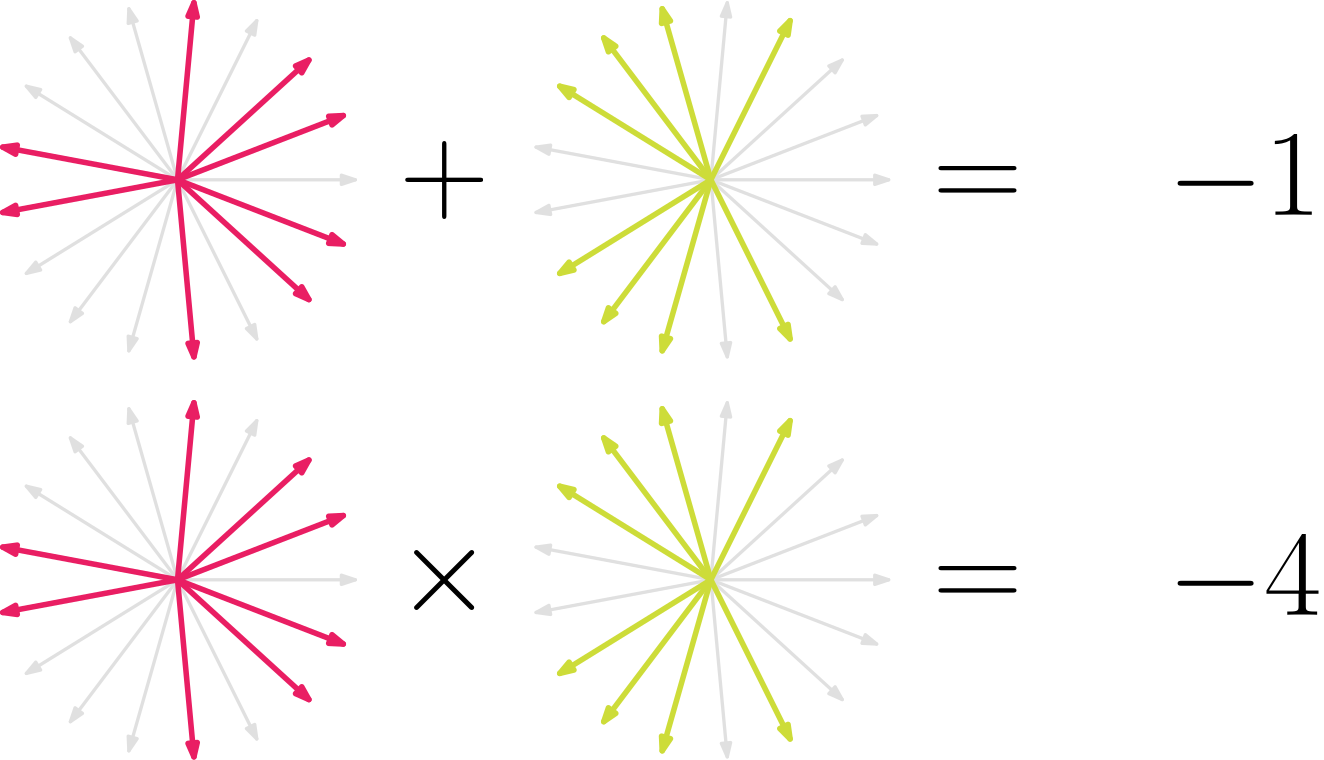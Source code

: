 <?xml version="1.0"?>
<!DOCTYPE ipe SYSTEM "ipe.dtd">
<ipe version="70206" creator="Ipe 7.2.7">
<info created="D:20180614130848" modified="D:20180824135811"/>
<ipestyle name="basic">
<symbol name="arrow/arc(spx)">
<path stroke="sym-stroke" fill="sym-stroke" pen="sym-pen">
0 0 m
-1 0.333 l
-1 -0.333 l
h
</path>
</symbol>
<symbol name="arrow/farc(spx)">
<path stroke="sym-stroke" fill="white" pen="sym-pen">
0 0 m
-1 0.333 l
-1 -0.333 l
h
</path>
</symbol>
<symbol name="arrow/ptarc(spx)">
<path stroke="sym-stroke" fill="sym-stroke" pen="sym-pen">
0 0 m
-1 0.333 l
-0.8 0 l
-1 -0.333 l
h
</path>
</symbol>
<symbol name="arrow/fptarc(spx)">
<path stroke="sym-stroke" fill="white" pen="sym-pen">
0 0 m
-1 0.333 l
-0.8 0 l
-1 -0.333 l
h
</path>
</symbol>
<symbol name="mark/circle(sx)" transformations="translations">
<path fill="sym-stroke">
0.6 0 0 0.6 0 0 e
0.4 0 0 0.4 0 0 e
</path>
</symbol>
<symbol name="mark/disk(sx)" transformations="translations">
<path fill="sym-stroke">
0.6 0 0 0.6 0 0 e
</path>
</symbol>
<symbol name="mark/fdisk(sfx)" transformations="translations">
<group>
<path fill="sym-fill">
0.5 0 0 0.5 0 0 e
</path>
<path fill="sym-stroke" fillrule="eofill">
0.6 0 0 0.6 0 0 e
0.4 0 0 0.4 0 0 e
</path>
</group>
</symbol>
<symbol name="mark/box(sx)" transformations="translations">
<path fill="sym-stroke" fillrule="eofill">
-0.6 -0.6 m
0.6 -0.6 l
0.6 0.6 l
-0.6 0.6 l
h
-0.4 -0.4 m
0.4 -0.4 l
0.4 0.4 l
-0.4 0.4 l
h
</path>
</symbol>
<symbol name="mark/square(sx)" transformations="translations">
<path fill="sym-stroke">
-0.6 -0.6 m
0.6 -0.6 l
0.6 0.6 l
-0.6 0.6 l
h
</path>
</symbol>
<symbol name="mark/fsquare(sfx)" transformations="translations">
<group>
<path fill="sym-fill">
-0.5 -0.5 m
0.5 -0.5 l
0.5 0.5 l
-0.5 0.5 l
h
</path>
<path fill="sym-stroke" fillrule="eofill">
-0.6 -0.6 m
0.6 -0.6 l
0.6 0.6 l
-0.6 0.6 l
h
-0.4 -0.4 m
0.4 -0.4 l
0.4 0.4 l
-0.4 0.4 l
h
</path>
</group>
</symbol>
<symbol name="mark/cross(sx)" transformations="translations">
<group>
<path fill="sym-stroke">
-0.43 -0.57 m
0.57 0.43 l
0.43 0.57 l
-0.57 -0.43 l
h
</path>
<path fill="sym-stroke">
-0.43 0.57 m
0.57 -0.43 l
0.43 -0.57 l
-0.57 0.43 l
h
</path>
</group>
</symbol>
<symbol name="arrow/fnormal(spx)">
<path stroke="sym-stroke" fill="white" pen="sym-pen">
0 0 m
-1 0.333 l
-1 -0.333 l
h
</path>
</symbol>
<symbol name="arrow/pointed(spx)">
<path stroke="sym-stroke" fill="sym-stroke" pen="sym-pen">
0 0 m
-1 0.333 l
-0.8 0 l
-1 -0.333 l
h
</path>
</symbol>
<symbol name="arrow/fpointed(spx)">
<path stroke="sym-stroke" fill="white" pen="sym-pen">
0 0 m
-1 0.333 l
-0.8 0 l
-1 -0.333 l
h
</path>
</symbol>
<symbol name="arrow/linear(spx)">
<path stroke="sym-stroke" pen="sym-pen">
-1 0.333 m
0 0 l
-1 -0.333 l
</path>
</symbol>
<symbol name="arrow/fdouble(spx)">
<path stroke="sym-stroke" fill="white" pen="sym-pen">
0 0 m
-1 0.333 l
-1 -0.333 l
h
-1 0 m
-2 0.333 l
-2 -0.333 l
h
</path>
</symbol>
<symbol name="arrow/double(spx)">
<path stroke="sym-stroke" fill="sym-stroke" pen="sym-pen">
0 0 m
-1 0.333 l
-1 -0.333 l
h
-1 0 m
-2 0.333 l
-2 -0.333 l
h
</path>
</symbol>
<pen name="heavier" value="0.8"/>
<pen name="fat" value="1.2"/>
<pen name="ultrafat" value="2"/>
<symbolsize name="large" value="5"/>
<symbolsize name="small" value="2"/>
<symbolsize name="tiny" value="1.1"/>
<arrowsize name="large" value="10"/>
<arrowsize name="small" value="5"/>
<arrowsize name="tiny" value="3"/>
<color name="red" value="1 0 0"/>
<color name="green" value="0 1 0"/>
<color name="blue" value="0 0 1"/>
<color name="yellow" value="1 1 0"/>
<color name="orange" value="1 0.647 0"/>
<color name="gold" value="1 0.843 0"/>
<color name="purple" value="0.627 0.125 0.941"/>
<color name="gray" value="0.745"/>
<color name="brown" value="0.647 0.165 0.165"/>
<color name="navy" value="0 0 0.502"/>
<color name="pink" value="1 0.753 0.796"/>
<color name="seagreen" value="0.18 0.545 0.341"/>
<color name="turquoise" value="0.251 0.878 0.816"/>
<color name="violet" value="0.933 0.51 0.933"/>
<color name="darkblue" value="0 0 0.545"/>
<color name="darkcyan" value="0 0.545 0.545"/>
<color name="darkgray" value="0.663"/>
<color name="darkgreen" value="0 0.392 0"/>
<color name="darkmagenta" value="0.545 0 0.545"/>
<color name="darkorange" value="1 0.549 0"/>
<color name="darkred" value="0.545 0 0"/>
<color name="lightblue" value="0.678 0.847 0.902"/>
<color name="lightcyan" value="0.878 1 1"/>
<color name="lightgray" value="0.827"/>
<color name="lightgreen" value="0.565 0.933 0.565"/>
<color name="lightyellow" value="1 1 0.878"/>
<dashstyle name="dashed" value="[4] 0"/>
<dashstyle name="dotted" value="[1 3] 0"/>
<dashstyle name="dash dotted" value="[4 2 1 2] 0"/>
<dashstyle name="dash dot dotted" value="[4 2 1 2 1 2] 0"/>
<textsize name="large" value="\large"/>
<textsize name="Large" value="\Large"/>
<textsize name="LARGE" value="\LARGE"/>
<textsize name="huge" value="\huge"/>
<textsize name="Huge" value="\Huge"/>
<textsize name="small" value="\small"/>
<textsize name="footnote" value="\footnotesize"/>
<textsize name="tiny" value="\tiny"/>
<textstyle name="center" begin="\begin{center}" end="\end{center}"/>
<textstyle name="itemize" begin="\begin{itemize}" end="\end{itemize}"/>
<textstyle name="item" begin="\begin{itemize}\item{}" end="\end{itemize}"/>
<gridsize name="4 pts" value="4"/>
<gridsize name="8 pts (~3 mm)" value="8"/>
<gridsize name="16 pts (~6 mm)" value="16"/>
<gridsize name="32 pts (~12 mm)" value="32"/>
<gridsize name="10 pts (~3.5 mm)" value="10"/>
<gridsize name="20 pts (~7 mm)" value="20"/>
<gridsize name="14 pts (~5 mm)" value="14"/>
<gridsize name="28 pts (~10 mm)" value="28"/>
<gridsize name="56 pts (~20 mm)" value="56"/>
<anglesize name="90 deg" value="90"/>
<anglesize name="60 deg" value="60"/>
<anglesize name="45 deg" value="45"/>
<anglesize name="30 deg" value="30"/>
<anglesize name="22.5 deg" value="22.5"/>
<opacity name="10%" value="0.1"/>
<opacity name="30%" value="0.3"/>
<opacity name="50%" value="0.5"/>
<opacity name="75%" value="0.75"/>
<tiling name="falling" angle="-60" step="4" width="1"/>
<tiling name="rising" angle="30" step="4" width="1"/>
</ipestyle>
<page>
<layer name="alpha"/>
<view layers="alpha" active="alpha"/>
<group layer="alpha" matrix="1 0 0 1 -192 0">
<path matrix="1 0 0 1 384 0" stroke="0.878" pen="fat" cap="1" arrow="normal/small">
128 704 m
192 704 l
</path>
<path matrix="1 0 0 1 384 0" stroke="0.878" pen="fat" cap="1" arrow="normal/small">
128 704 m
187.678 727.119 l
</path>
<path matrix="1 0 0 1 384 0" stroke="0.878" pen="fat" cap="1" arrow="normal/small">
128 704 m
175.297 747.117 l
</path>
<path matrix="1 0 0 1 384 0" stroke="0.878" pen="fat" cap="1" arrow="normal/small">
128 704 m
133.905 767.727 l
</path>
<path matrix="1 0 0 1 384 0" stroke="0.878" pen="fat" cap="1" arrow="normal/small">
128 704 m
65.0897 715.76 l
</path>
<path matrix="1 0 0 1 384 0" stroke="0.878" pen="fat" cap="1" arrow="normal/small">
128 704 m
65.0897 692.24 l
</path>
<path matrix="1 0 0 1 384 0" stroke="0.878" pen="fat" cap="1" arrow="normal/small">
128 704 m
133.905 640.273 l
</path>
<path matrix="1 0 0 1 384 0" stroke="0.878" pen="fat" cap="1" arrow="normal/small">
128 704 m
175.297 660.883 l
</path>
<path matrix="1 0 0 1 384 0" stroke="0.878" pen="fat" cap="1" arrow="normal/small">
128 704 m
187.678 680.881 l
</path>
<group>
<path matrix="1 0 0 1 384 0" stroke="0.804 0.863 0.224" pen="ultrafat" cap="1" arrow="normal/small">
128 704 m
156.527 761.29 l
</path>
<path matrix="1 0 0 1 384 0" stroke="0.804 0.863 0.224" pen="ultrafat" cap="1" arrow="normal/small">
128 704 m
110.486 765.557 l
</path>
<path matrix="1 0 0 1 384 0" stroke="0.804 0.863 0.224" pen="ultrafat" cap="1" arrow="normal/small">
128 704 m
89.4314 755.073 l
</path>
<path matrix="1 0 0 1 384 0" stroke="0.804 0.863 0.224" pen="ultrafat" cap="1" arrow="normal/small">
128 704 m
73.5861 737.692 l
</path>
<path matrix="1 0 0 1 384 0" stroke="0.804 0.863 0.224" pen="ultrafat" cap="1" arrow="normal/small">
128 704 m
73.5861 670.308 l
</path>
<path matrix="1 0 0 1 384 0" stroke="0.804 0.863 0.224" pen="ultrafat" cap="1" arrow="normal/small">
128 704 m
89.4314 652.927 l
</path>
<path matrix="1 0 0 1 384 0" stroke="0.804 0.863 0.224" pen="ultrafat" cap="1" arrow="normal/small">
128 704 m
110.486 642.443 l
</path>
<path matrix="1 0 0 1 384 0" stroke="0.804 0.863 0.224" pen="ultrafat" cap="1" arrow="normal/small">
128 704 m
156.527 646.71 l
</path>
</group>
</group>
<group matrix="1 0 0 1 -192 0">
<path matrix="1 0 0 1 192 0" stroke="0.878" pen="fat" cap="1" arrow="normal/small">
128 704 m
192 704 l
</path>
<path matrix="1 0 0 1 192 0" stroke="0.878" pen="fat" cap="1" arrow="normal/small">
128 704 m
156.527 761.29 l
</path>
<path matrix="1 0 0 1 192 0" stroke="0.878" pen="fat" cap="1" arrow="normal/small">
128 704 m
110.486 765.557 l
</path>
<path matrix="1 0 0 1 192 0" stroke="0.878" pen="fat" cap="1" arrow="normal/small">
128 704 m
89.4314 755.073 l
</path>
<path matrix="1 0 0 1 192 0" stroke="0.878" pen="fat" cap="1" arrow="normal/small">
128 704 m
73.5861 737.692 l
</path>
<path matrix="1 0 0 1 192 0" stroke="0.878" pen="fat" cap="1" arrow="normal/small">
128 704 m
73.5861 670.308 l
</path>
<path matrix="1 0 0 1 192 0" stroke="0.878" pen="fat" cap="1" arrow="normal/small">
128 704 m
89.4314 652.927 l
</path>
<path matrix="1 0 0 1 192 0" stroke="0.878" pen="fat" cap="1" arrow="normal/small">
128 704 m
110.486 642.443 l
</path>
<path matrix="1 0 0 1 192 0" stroke="0.878" pen="fat" cap="1" arrow="normal/small">
128 704 m
156.527 646.71 l
</path>
<group>
<path matrix="1 0 0 1 192 0" stroke="0.914 0.118 0.388" pen="ultrafat" cap="1" arrow="normal/small">
128 704 m
187.678 727.119 l
</path>
<path matrix="1 0 0 1 192 0" stroke="0.914 0.118 0.388" pen="ultrafat" cap="1" arrow="normal/small">
128 704 m
175.297 747.117 l
</path>
<path matrix="1 0 0 1 192 0" stroke="0.914 0.118 0.388" pen="ultrafat" cap="1" arrow="normal/small">
128 704 m
133.905 767.727 l
</path>
<path matrix="1 0 0 1 192 0" stroke="0.914 0.118 0.388" pen="ultrafat" cap="1" arrow="normal/small">
128 704 m
65.0897 715.76 l
</path>
<path matrix="1 0 0 1 192 0" stroke="0.914 0.118 0.388" pen="ultrafat" cap="1" arrow="normal/small">
128 704 m
65.0897 692.24 l
</path>
<path matrix="1 0 0 1 192 0" stroke="0.914 0.118 0.388" pen="ultrafat" cap="1" arrow="normal/small">
128 704 m
133.905 640.273 l
</path>
<path matrix="1 0 0 1 192 0" stroke="0.914 0.118 0.388" pen="ultrafat" cap="1" arrow="normal/small">
128 704 m
175.297 660.883 l
</path>
<path matrix="1 0 0 1 192 0" stroke="0.914 0.118 0.388" pen="ultrafat" cap="1" arrow="normal/small">
128 704 m
187.678 680.881 l
</path>
</group>
</group>
<text matrix="1.80764 0 0 1.80764 -168.117 -594.249" pos="208 712" stroke="black" type="label" width="17.843" height="13.97" depth="1.57" valign="baseline" size="Huge" style="math">+</text>
<text matrix="1.80764 0 0 1.80764 23.8834 -594.008" pos="208 712" stroke="black" type="label" width="17.843" height="8.814" depth="0" valign="baseline" size="Huge" style="math">=</text>
<text matrix="1.80764 0 0 1.80764 108.311 -595.626" pos="208 712" stroke="black" type="label" width="30.647" height="15.984" depth="2.06" valign="baseline" size="Huge" style="math">-1</text>
<group matrix="1 0 0 1 -192 -144">
<path matrix="1 0 0 1 384 0" stroke="0.878" pen="fat" cap="1" arrow="normal/small">
128 704 m
192 704 l
</path>
<path matrix="1 0 0 1 384 0" stroke="0.878" pen="fat" cap="1" arrow="normal/small">
128 704 m
187.678 727.119 l
</path>
<path matrix="1 0 0 1 384 0" stroke="0.878" pen="fat" cap="1" arrow="normal/small">
128 704 m
175.297 747.117 l
</path>
<path matrix="1 0 0 1 384 0" stroke="0.878" pen="fat" cap="1" arrow="normal/small">
128 704 m
133.905 767.727 l
</path>
<path matrix="1 0 0 1 384 0" stroke="0.878" pen="fat" cap="1" arrow="normal/small">
128 704 m
65.0897 715.76 l
</path>
<path matrix="1 0 0 1 384 0" stroke="0.878" pen="fat" cap="1" arrow="normal/small">
128 704 m
65.0897 692.24 l
</path>
<path matrix="1 0 0 1 384 0" stroke="0.878" pen="fat" cap="1" arrow="normal/small">
128 704 m
133.905 640.273 l
</path>
<path matrix="1 0 0 1 384 0" stroke="0.878" pen="fat" cap="1" arrow="normal/small">
128 704 m
175.297 660.883 l
</path>
<path matrix="1 0 0 1 384 0" stroke="0.878" pen="fat" cap="1" arrow="normal/small">
128 704 m
187.678 680.881 l
</path>
<group>
<path matrix="1 0 0 1 384 0" stroke="0.804 0.863 0.224" pen="ultrafat" cap="1" arrow="normal/small">
128 704 m
156.527 761.29 l
</path>
<path matrix="1 0 0 1 384 0" stroke="0.804 0.863 0.224" pen="ultrafat" cap="1" arrow="normal/small">
128 704 m
110.486 765.557 l
</path>
<path matrix="1 0 0 1 384 0" stroke="0.804 0.863 0.224" pen="ultrafat" cap="1" arrow="normal/small">
128 704 m
89.4314 755.073 l
</path>
<path matrix="1 0 0 1 384 0" stroke="0.804 0.863 0.224" pen="ultrafat" cap="1" arrow="normal/small">
128 704 m
73.5861 737.692 l
</path>
<path matrix="1 0 0 1 384 0" stroke="0.804 0.863 0.224" pen="ultrafat" cap="1" arrow="normal/small">
128 704 m
73.5861 670.308 l
</path>
<path matrix="1 0 0 1 384 0" stroke="0.804 0.863 0.224" pen="ultrafat" cap="1" arrow="normal/small">
128 704 m
89.4314 652.927 l
</path>
<path matrix="1 0 0 1 384 0" stroke="0.804 0.863 0.224" pen="ultrafat" cap="1" arrow="normal/small">
128 704 m
110.486 642.443 l
</path>
<path matrix="1 0 0 1 384 0" stroke="0.804 0.863 0.224" pen="ultrafat" cap="1" arrow="normal/small">
128 704 m
156.527 646.71 l
</path>
</group>
</group>
<group matrix="1 0 0 1 -192 -144">
<path matrix="1 0 0 1 192 0" stroke="0.878" pen="fat" cap="1" arrow="normal/small">
128 704 m
192 704 l
</path>
<path matrix="1 0 0 1 192 0" stroke="0.878" pen="fat" cap="1" arrow="normal/small">
128 704 m
156.527 761.29 l
</path>
<path matrix="1 0 0 1 192 0" stroke="0.878" pen="fat" cap="1" arrow="normal/small">
128 704 m
110.486 765.557 l
</path>
<path matrix="1 0 0 1 192 0" stroke="0.878" pen="fat" cap="1" arrow="normal/small">
128 704 m
89.4314 755.073 l
</path>
<path matrix="1 0 0 1 192 0" stroke="0.878" pen="fat" cap="1" arrow="normal/small">
128 704 m
73.5861 737.692 l
</path>
<path matrix="1 0 0 1 192 0" stroke="0.878" pen="fat" cap="1" arrow="normal/small">
128 704 m
73.5861 670.308 l
</path>
<path matrix="1 0 0 1 192 0" stroke="0.878" pen="fat" cap="1" arrow="normal/small">
128 704 m
89.4314 652.927 l
</path>
<path matrix="1 0 0 1 192 0" stroke="0.878" pen="fat" cap="1" arrow="normal/small">
128 704 m
110.486 642.443 l
</path>
<path matrix="1 0 0 1 192 0" stroke="0.878" pen="fat" cap="1" arrow="normal/small">
128 704 m
156.527 646.71 l
</path>
<group>
<path matrix="1 0 0 1 192 0" stroke="0.914 0.118 0.388" pen="ultrafat" cap="1" arrow="normal/small">
128 704 m
187.678 727.119 l
</path>
<path matrix="1 0 0 1 192 0" stroke="0.914 0.118 0.388" pen="ultrafat" cap="1" arrow="normal/small">
128 704 m
175.297 747.117 l
</path>
<path matrix="1 0 0 1 192 0" stroke="0.914 0.118 0.388" pen="ultrafat" cap="1" arrow="normal/small">
128 704 m
133.905 767.727 l
</path>
<path matrix="1 0 0 1 192 0" stroke="0.914 0.118 0.388" pen="ultrafat" cap="1" arrow="normal/small">
128 704 m
65.0897 715.76 l
</path>
<path matrix="1 0 0 1 192 0" stroke="0.914 0.118 0.388" pen="ultrafat" cap="1" arrow="normal/small">
128 704 m
65.0897 692.24 l
</path>
<path matrix="1 0 0 1 192 0" stroke="0.914 0.118 0.388" pen="ultrafat" cap="1" arrow="normal/small">
128 704 m
133.905 640.273 l
</path>
<path matrix="1 0 0 1 192 0" stroke="0.914 0.118 0.388" pen="ultrafat" cap="1" arrow="normal/small">
128 704 m
175.297 660.883 l
</path>
<path matrix="1 0 0 1 192 0" stroke="0.914 0.118 0.388" pen="ultrafat" cap="1" arrow="normal/small">
128 704 m
187.678 680.881 l
</path>
</group>
</group>
<text matrix="1.80764 0 0 1.80764 -169.414 -738.254" pos="208 712" stroke="black" type="label" width="19.279" height="14.465" depth="2.06" valign="baseline" size="Huge" style="math">\times</text>
<text matrix="1.80764 0 0 1.80764 23.8834 -738.008" pos="208 712" stroke="black" type="label" width="17.843" height="8.814" depth="0" valign="baseline" size="Huge" style="math">=</text>
<text matrix="1.80764 0 0 1.80764 108.311 -739.626" pos="208 712" stroke="black" type="label" width="30.647" height="15.984" depth="2.06" valign="baseline" size="Huge" style="math">-4</text>
</page>
</ipe>
